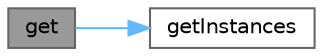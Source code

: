 digraph "get"
{
 // LATEX_PDF_SIZE
  bgcolor="transparent";
  edge [fontname=Helvetica,fontsize=10,labelfontname=Helvetica,labelfontsize=10];
  node [fontname=Helvetica,fontsize=10,shape=box,height=0.2,width=0.4];
  rankdir="LR";
  Node1 [id="Node000001",label="get",height=0.2,width=0.4,color="gray40", fillcolor="grey60", style="filled", fontcolor="black",tooltip="Retrieve an instance or throw if no instance is found."];
  Node1 -> Node2 [id="edge1_Node000001_Node000002",color="steelblue1",style="solid",tooltip=" "];
  Node2 [id="Node000002",label="getInstances",height=0.2,width=0.4,color="grey40", fillcolor="white", style="filled",URL="$classmexplus_1_1_session.html#a953e21c04b205c6bb106eac5a268a1da",tooltip="Get static instance storage."];
}
